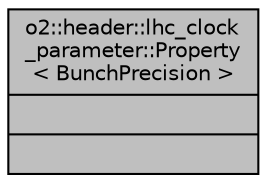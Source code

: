 digraph "o2::header::lhc_clock_parameter::Property&lt; BunchPrecision &gt;"
{
 // INTERACTIVE_SVG=YES
  bgcolor="transparent";
  edge [fontname="Helvetica",fontsize="10",labelfontname="Helvetica",labelfontsize="10"];
  node [fontname="Helvetica",fontsize="10",shape=record];
  Node1 [label="{o2::header::lhc_clock\l_parameter::Property\l\< BunchPrecision \>\n||}",height=0.2,width=0.4,color="black", fillcolor="grey75", style="filled", fontcolor="black"];
}
